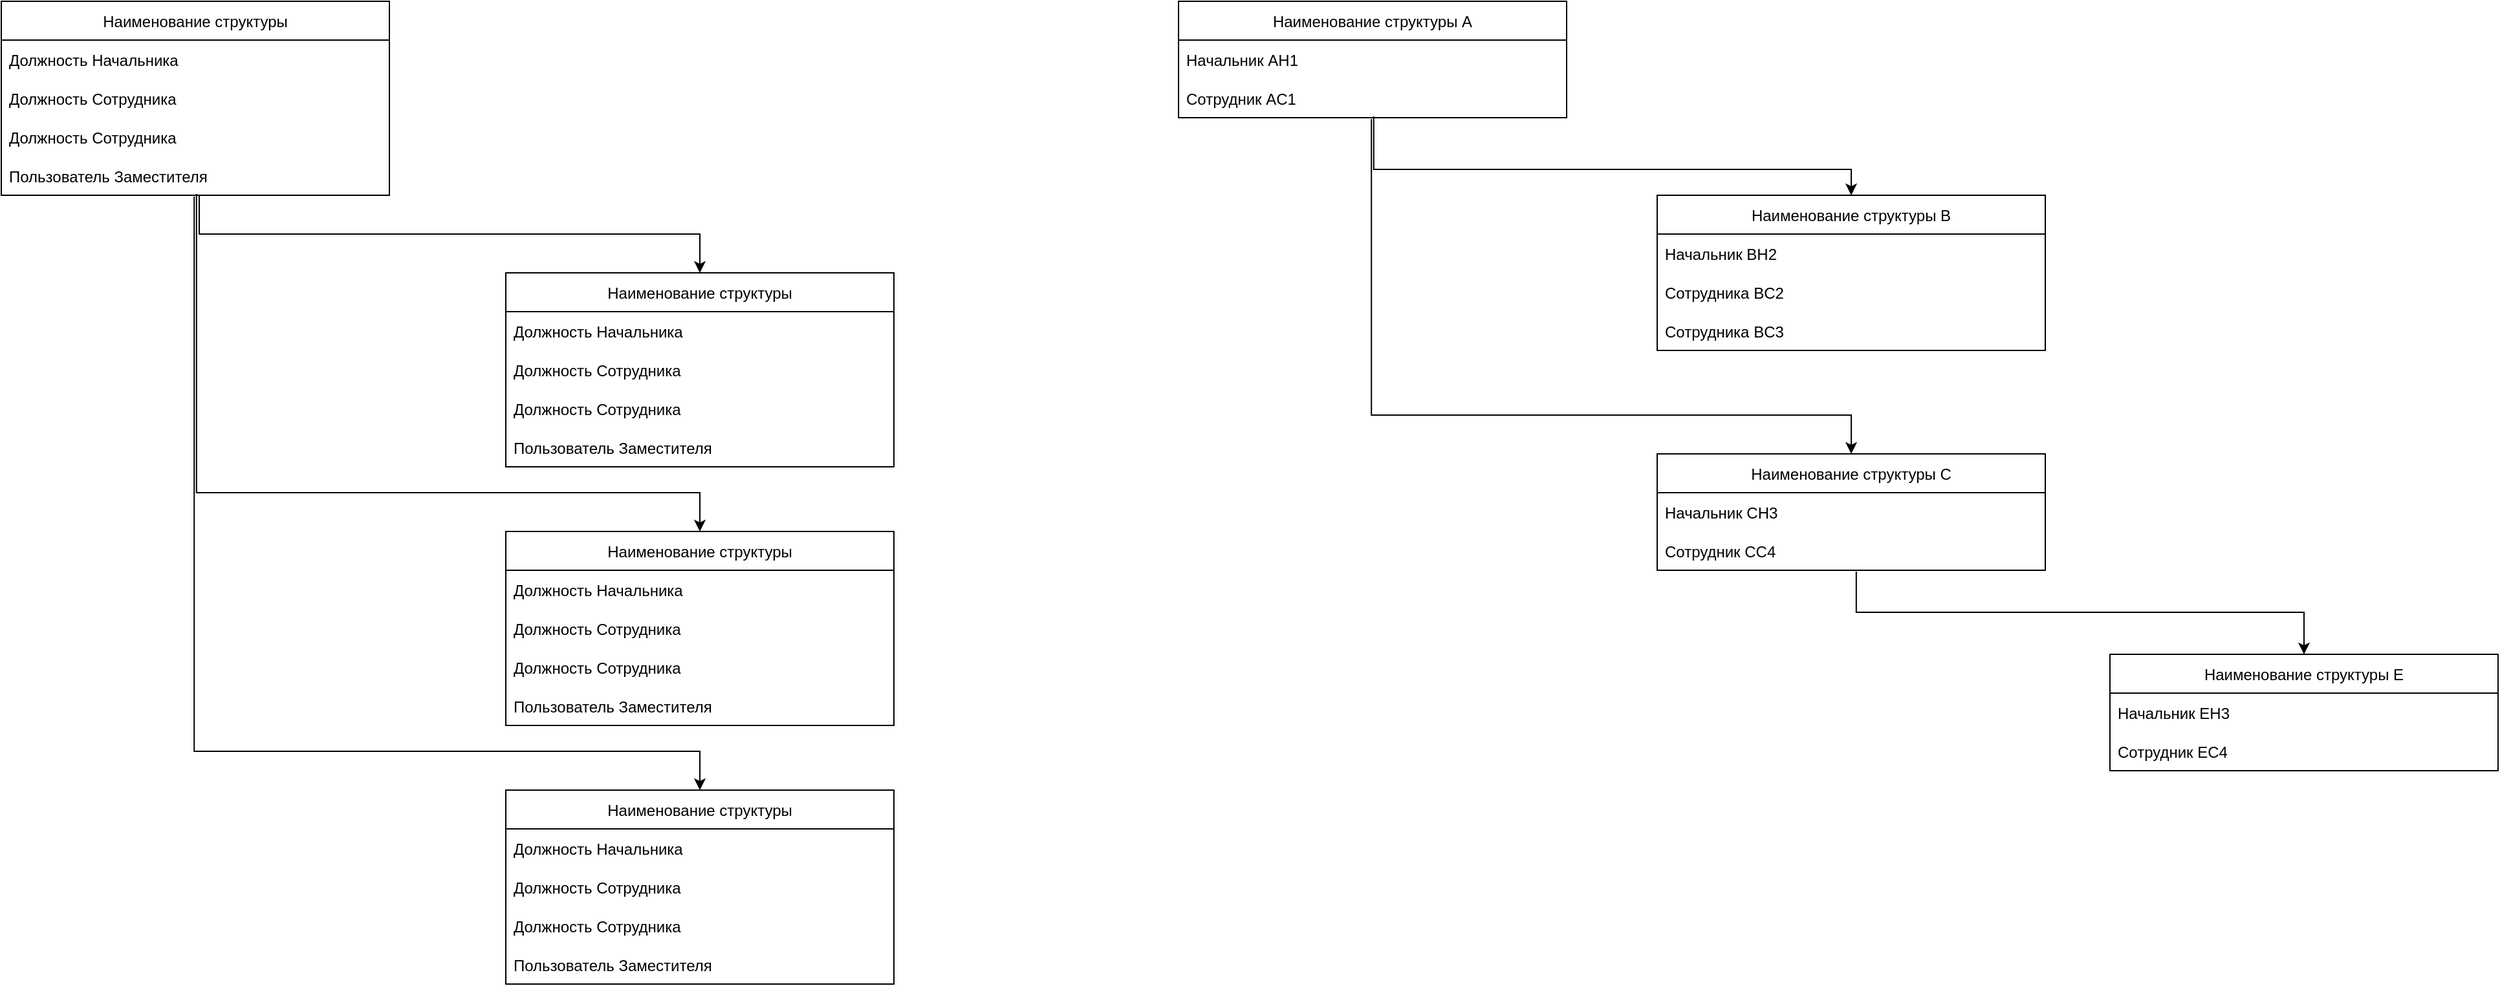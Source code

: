 <mxfile version="20.3.0" type="device"><diagram id="27fYtpjTrcPmma2eI2rC" name="Страница 1"><mxGraphModel dx="1422" dy="865" grid="1" gridSize="10" guides="1" tooltips="1" connect="1" arrows="1" fold="1" page="1" pageScale="1" pageWidth="827" pageHeight="1169" math="0" shadow="0"><root><mxCell id="0"/><mxCell id="1" parent="0"/><mxCell id="kLDqjZZ8L6Yk8MPRZLXn-22" style="edgeStyle=orthogonalEdgeStyle;rounded=0;orthogonalLoop=1;jettySize=auto;html=1;exitX=0.51;exitY=1;exitDx=0;exitDy=0;entryX=0.5;entryY=0;entryDx=0;entryDy=0;exitPerimeter=0;" parent="1" source="kLDqjZZ8L6Yk8MPRZLXn-6" target="kLDqjZZ8L6Yk8MPRZLXn-7" edge="1"><mxGeometry relative="1" as="geometry"/></mxCell><mxCell id="kLDqjZZ8L6Yk8MPRZLXn-2" value="Наименование структуры" style="swimlane;fontStyle=0;childLayout=stackLayout;horizontal=1;startSize=30;horizontalStack=0;resizeParent=1;resizeParentMax=0;resizeLast=0;collapsible=1;marginBottom=0;" parent="1" vertex="1"><mxGeometry x="10" y="80" width="300" height="150" as="geometry"/></mxCell><mxCell id="kLDqjZZ8L6Yk8MPRZLXn-3" value="Должность Начальника" style="text;strokeColor=none;fillColor=none;align=left;verticalAlign=middle;spacingLeft=4;spacingRight=4;overflow=hidden;points=[[0,0.5],[1,0.5]];portConstraint=eastwest;rotatable=0;" parent="kLDqjZZ8L6Yk8MPRZLXn-2" vertex="1"><mxGeometry y="30" width="300" height="30" as="geometry"/></mxCell><mxCell id="kLDqjZZ8L6Yk8MPRZLXn-4" value="Должность Сотрудника" style="text;strokeColor=none;fillColor=none;align=left;verticalAlign=middle;spacingLeft=4;spacingRight=4;overflow=hidden;points=[[0,0.5],[1,0.5]];portConstraint=eastwest;rotatable=0;" parent="kLDqjZZ8L6Yk8MPRZLXn-2" vertex="1"><mxGeometry y="60" width="300" height="30" as="geometry"/></mxCell><mxCell id="kLDqjZZ8L6Yk8MPRZLXn-5" value="Должность Сотрудника" style="text;strokeColor=none;fillColor=none;align=left;verticalAlign=middle;spacingLeft=4;spacingRight=4;overflow=hidden;points=[[0,0.5],[1,0.5]];portConstraint=eastwest;rotatable=0;" parent="kLDqjZZ8L6Yk8MPRZLXn-2" vertex="1"><mxGeometry y="90" width="300" height="30" as="geometry"/></mxCell><mxCell id="kLDqjZZ8L6Yk8MPRZLXn-6" value="Пользователь Заместителя" style="text;strokeColor=none;fillColor=none;align=left;verticalAlign=middle;spacingLeft=4;spacingRight=4;overflow=hidden;points=[[0,0.5],[1,0.5]];portConstraint=eastwest;rotatable=0;" parent="kLDqjZZ8L6Yk8MPRZLXn-2" vertex="1"><mxGeometry y="120" width="300" height="30" as="geometry"/></mxCell><mxCell id="kLDqjZZ8L6Yk8MPRZLXn-7" value="Наименование структуры" style="swimlane;fontStyle=0;childLayout=stackLayout;horizontal=1;startSize=30;horizontalStack=0;resizeParent=1;resizeParentMax=0;resizeLast=0;collapsible=1;marginBottom=0;" parent="1" vertex="1"><mxGeometry x="400" y="290" width="300" height="150" as="geometry"/></mxCell><mxCell id="kLDqjZZ8L6Yk8MPRZLXn-8" value="Должность Начальника" style="text;strokeColor=none;fillColor=none;align=left;verticalAlign=middle;spacingLeft=4;spacingRight=4;overflow=hidden;points=[[0,0.5],[1,0.5]];portConstraint=eastwest;rotatable=0;" parent="kLDqjZZ8L6Yk8MPRZLXn-7" vertex="1"><mxGeometry y="30" width="300" height="30" as="geometry"/></mxCell><mxCell id="kLDqjZZ8L6Yk8MPRZLXn-9" value="Должность Сотрудника" style="text;strokeColor=none;fillColor=none;align=left;verticalAlign=middle;spacingLeft=4;spacingRight=4;overflow=hidden;points=[[0,0.5],[1,0.5]];portConstraint=eastwest;rotatable=0;" parent="kLDqjZZ8L6Yk8MPRZLXn-7" vertex="1"><mxGeometry y="60" width="300" height="30" as="geometry"/></mxCell><mxCell id="kLDqjZZ8L6Yk8MPRZLXn-10" value="Должность Сотрудника" style="text;strokeColor=none;fillColor=none;align=left;verticalAlign=middle;spacingLeft=4;spacingRight=4;overflow=hidden;points=[[0,0.5],[1,0.5]];portConstraint=eastwest;rotatable=0;" parent="kLDqjZZ8L6Yk8MPRZLXn-7" vertex="1"><mxGeometry y="90" width="300" height="30" as="geometry"/></mxCell><mxCell id="kLDqjZZ8L6Yk8MPRZLXn-11" value="Пользователь Заместителя" style="text;strokeColor=none;fillColor=none;align=left;verticalAlign=middle;spacingLeft=4;spacingRight=4;overflow=hidden;points=[[0,0.5],[1,0.5]];portConstraint=eastwest;rotatable=0;" parent="kLDqjZZ8L6Yk8MPRZLXn-7" vertex="1"><mxGeometry y="120" width="300" height="30" as="geometry"/></mxCell><mxCell id="kLDqjZZ8L6Yk8MPRZLXn-12" value="Наименование структуры" style="swimlane;fontStyle=0;childLayout=stackLayout;horizontal=1;startSize=30;horizontalStack=0;resizeParent=1;resizeParentMax=0;resizeLast=0;collapsible=1;marginBottom=0;" parent="1" vertex="1"><mxGeometry x="400" y="490" width="300" height="150" as="geometry"/></mxCell><mxCell id="kLDqjZZ8L6Yk8MPRZLXn-13" value="Должность Начальника" style="text;strokeColor=none;fillColor=none;align=left;verticalAlign=middle;spacingLeft=4;spacingRight=4;overflow=hidden;points=[[0,0.5],[1,0.5]];portConstraint=eastwest;rotatable=0;" parent="kLDqjZZ8L6Yk8MPRZLXn-12" vertex="1"><mxGeometry y="30" width="300" height="30" as="geometry"/></mxCell><mxCell id="kLDqjZZ8L6Yk8MPRZLXn-14" value="Должность Сотрудника" style="text;strokeColor=none;fillColor=none;align=left;verticalAlign=middle;spacingLeft=4;spacingRight=4;overflow=hidden;points=[[0,0.5],[1,0.5]];portConstraint=eastwest;rotatable=0;" parent="kLDqjZZ8L6Yk8MPRZLXn-12" vertex="1"><mxGeometry y="60" width="300" height="30" as="geometry"/></mxCell><mxCell id="kLDqjZZ8L6Yk8MPRZLXn-15" value="Должность Сотрудника" style="text;strokeColor=none;fillColor=none;align=left;verticalAlign=middle;spacingLeft=4;spacingRight=4;overflow=hidden;points=[[0,0.5],[1,0.5]];portConstraint=eastwest;rotatable=0;" parent="kLDqjZZ8L6Yk8MPRZLXn-12" vertex="1"><mxGeometry y="90" width="300" height="30" as="geometry"/></mxCell><mxCell id="kLDqjZZ8L6Yk8MPRZLXn-16" value="Пользователь Заместителя" style="text;strokeColor=none;fillColor=none;align=left;verticalAlign=middle;spacingLeft=4;spacingRight=4;overflow=hidden;points=[[0,0.5],[1,0.5]];portConstraint=eastwest;rotatable=0;" parent="kLDqjZZ8L6Yk8MPRZLXn-12" vertex="1"><mxGeometry y="120" width="300" height="30" as="geometry"/></mxCell><mxCell id="kLDqjZZ8L6Yk8MPRZLXn-17" value="Наименование структуры" style="swimlane;fontStyle=0;childLayout=stackLayout;horizontal=1;startSize=30;horizontalStack=0;resizeParent=1;resizeParentMax=0;resizeLast=0;collapsible=1;marginBottom=0;" parent="1" vertex="1"><mxGeometry x="400" y="690" width="300" height="150" as="geometry"/></mxCell><mxCell id="kLDqjZZ8L6Yk8MPRZLXn-18" value="Должность Начальника" style="text;strokeColor=none;fillColor=none;align=left;verticalAlign=middle;spacingLeft=4;spacingRight=4;overflow=hidden;points=[[0,0.5],[1,0.5]];portConstraint=eastwest;rotatable=0;" parent="kLDqjZZ8L6Yk8MPRZLXn-17" vertex="1"><mxGeometry y="30" width="300" height="30" as="geometry"/></mxCell><mxCell id="kLDqjZZ8L6Yk8MPRZLXn-19" value="Должность Сотрудника" style="text;strokeColor=none;fillColor=none;align=left;verticalAlign=middle;spacingLeft=4;spacingRight=4;overflow=hidden;points=[[0,0.5],[1,0.5]];portConstraint=eastwest;rotatable=0;" parent="kLDqjZZ8L6Yk8MPRZLXn-17" vertex="1"><mxGeometry y="60" width="300" height="30" as="geometry"/></mxCell><mxCell id="kLDqjZZ8L6Yk8MPRZLXn-20" value="Должность Сотрудника" style="text;strokeColor=none;fillColor=none;align=left;verticalAlign=middle;spacingLeft=4;spacingRight=4;overflow=hidden;points=[[0,0.5],[1,0.5]];portConstraint=eastwest;rotatable=0;" parent="kLDqjZZ8L6Yk8MPRZLXn-17" vertex="1"><mxGeometry y="90" width="300" height="30" as="geometry"/></mxCell><mxCell id="kLDqjZZ8L6Yk8MPRZLXn-21" value="Пользователь Заместителя" style="text;strokeColor=none;fillColor=none;align=left;verticalAlign=middle;spacingLeft=4;spacingRight=4;overflow=hidden;points=[[0,0.5],[1,0.5]];portConstraint=eastwest;rotatable=0;" parent="kLDqjZZ8L6Yk8MPRZLXn-17" vertex="1"><mxGeometry y="120" width="300" height="30" as="geometry"/></mxCell><mxCell id="kLDqjZZ8L6Yk8MPRZLXn-23" style="edgeStyle=orthogonalEdgeStyle;rounded=0;orthogonalLoop=1;jettySize=auto;html=1;exitX=0.503;exitY=0.967;exitDx=0;exitDy=0;entryX=0.5;entryY=0;entryDx=0;entryDy=0;exitPerimeter=0;" parent="1" source="kLDqjZZ8L6Yk8MPRZLXn-6" target="kLDqjZZ8L6Yk8MPRZLXn-12" edge="1"><mxGeometry relative="1" as="geometry"><mxPoint x="173" y="240" as="sourcePoint"/><mxPoint x="560" y="300" as="targetPoint"/><Array as="points"><mxPoint x="161" y="460"/><mxPoint x="550" y="460"/></Array></mxGeometry></mxCell><mxCell id="kLDqjZZ8L6Yk8MPRZLXn-24" style="edgeStyle=orthogonalEdgeStyle;rounded=0;orthogonalLoop=1;jettySize=auto;html=1;exitX=0.497;exitY=1.033;exitDx=0;exitDy=0;entryX=0.5;entryY=0;entryDx=0;entryDy=0;exitPerimeter=0;" parent="1" source="kLDqjZZ8L6Yk8MPRZLXn-6" target="kLDqjZZ8L6Yk8MPRZLXn-17" edge="1"><mxGeometry relative="1" as="geometry"><mxPoint x="173" y="240" as="sourcePoint"/><mxPoint x="560" y="300" as="targetPoint"/><Array as="points"><mxPoint x="159" y="660"/><mxPoint x="550" y="660"/></Array></mxGeometry></mxCell><mxCell id="kLDqjZZ8L6Yk8MPRZLXn-26" value="Наименование структуры A" style="swimlane;fontStyle=0;childLayout=stackLayout;horizontal=1;startSize=30;horizontalStack=0;resizeParent=1;resizeParentMax=0;resizeLast=0;collapsible=1;marginBottom=0;" parent="1" vertex="1"><mxGeometry x="920" y="80" width="300" height="90" as="geometry"/></mxCell><mxCell id="kLDqjZZ8L6Yk8MPRZLXn-27" value="Начальник AН1" style="text;strokeColor=none;fillColor=none;align=left;verticalAlign=middle;spacingLeft=4;spacingRight=4;overflow=hidden;points=[[0,0.5],[1,0.5]];portConstraint=eastwest;rotatable=0;" parent="kLDqjZZ8L6Yk8MPRZLXn-26" vertex="1"><mxGeometry y="30" width="300" height="30" as="geometry"/></mxCell><mxCell id="kLDqjZZ8L6Yk8MPRZLXn-30" value="Сотрудник AС1" style="text;strokeColor=none;fillColor=none;align=left;verticalAlign=middle;spacingLeft=4;spacingRight=4;overflow=hidden;points=[[0,0.5],[1,0.5]];portConstraint=eastwest;rotatable=0;" parent="kLDqjZZ8L6Yk8MPRZLXn-26" vertex="1"><mxGeometry y="60" width="300" height="30" as="geometry"/></mxCell><mxCell id="kLDqjZZ8L6Yk8MPRZLXn-36" value="Наименование структуры B" style="swimlane;fontStyle=0;childLayout=stackLayout;horizontal=1;startSize=30;horizontalStack=0;resizeParent=1;resizeParentMax=0;resizeLast=0;collapsible=1;marginBottom=0;" parent="1" vertex="1"><mxGeometry x="1290" y="230" width="300" height="120" as="geometry"/></mxCell><mxCell id="kLDqjZZ8L6Yk8MPRZLXn-37" value="Начальник BН2" style="text;strokeColor=none;fillColor=none;align=left;verticalAlign=middle;spacingLeft=4;spacingRight=4;overflow=hidden;points=[[0,0.5],[1,0.5]];portConstraint=eastwest;rotatable=0;" parent="kLDqjZZ8L6Yk8MPRZLXn-36" vertex="1"><mxGeometry y="30" width="300" height="30" as="geometry"/></mxCell><mxCell id="kLDqjZZ8L6Yk8MPRZLXn-38" value="Сотрудника BC2" style="text;strokeColor=none;fillColor=none;align=left;verticalAlign=middle;spacingLeft=4;spacingRight=4;overflow=hidden;points=[[0,0.5],[1,0.5]];portConstraint=eastwest;rotatable=0;" parent="kLDqjZZ8L6Yk8MPRZLXn-36" vertex="1"><mxGeometry y="60" width="300" height="30" as="geometry"/></mxCell><mxCell id="kLDqjZZ8L6Yk8MPRZLXn-49" value="Сотрудника BC3" style="text;strokeColor=none;fillColor=none;align=left;verticalAlign=middle;spacingLeft=4;spacingRight=4;overflow=hidden;points=[[0,0.5],[1,0.5]];portConstraint=eastwest;rotatable=0;" parent="kLDqjZZ8L6Yk8MPRZLXn-36" vertex="1"><mxGeometry y="90" width="300" height="30" as="geometry"/></mxCell><mxCell id="kLDqjZZ8L6Yk8MPRZLXn-41" value="Наименование структуры C" style="swimlane;fontStyle=0;childLayout=stackLayout;horizontal=1;startSize=30;horizontalStack=0;resizeParent=1;resizeParentMax=0;resizeLast=0;collapsible=1;marginBottom=0;" parent="1" vertex="1"><mxGeometry x="1290" y="430" width="300" height="90" as="geometry"/></mxCell><mxCell id="kLDqjZZ8L6Yk8MPRZLXn-42" value="Начальник CH3" style="text;strokeColor=none;fillColor=none;align=left;verticalAlign=middle;spacingLeft=4;spacingRight=4;overflow=hidden;points=[[0,0.5],[1,0.5]];portConstraint=eastwest;rotatable=0;" parent="kLDqjZZ8L6Yk8MPRZLXn-41" vertex="1"><mxGeometry y="30" width="300" height="30" as="geometry"/></mxCell><mxCell id="kLDqjZZ8L6Yk8MPRZLXn-43" value="Сотрудник CC4" style="text;strokeColor=none;fillColor=none;align=left;verticalAlign=middle;spacingLeft=4;spacingRight=4;overflow=hidden;points=[[0,0.5],[1,0.5]];portConstraint=eastwest;rotatable=0;" parent="kLDqjZZ8L6Yk8MPRZLXn-41" vertex="1"><mxGeometry y="60" width="300" height="30" as="geometry"/></mxCell><mxCell id="kLDqjZZ8L6Yk8MPRZLXn-46" style="edgeStyle=orthogonalEdgeStyle;rounded=0;orthogonalLoop=1;jettySize=auto;html=1;exitX=0.503;exitY=0.967;exitDx=0;exitDy=0;entryX=0.5;entryY=0;entryDx=0;entryDy=0;exitPerimeter=0;" parent="1" source="kLDqjZZ8L6Yk8MPRZLXn-30" target="kLDqjZZ8L6Yk8MPRZLXn-36" edge="1"><mxGeometry relative="1" as="geometry"><mxPoint x="1083" y="240" as="sourcePoint"/><mxPoint x="1470" y="300" as="targetPoint"/><Array as="points"><mxPoint x="1071" y="210"/><mxPoint x="1440" y="210"/></Array></mxGeometry></mxCell><mxCell id="kLDqjZZ8L6Yk8MPRZLXn-47" style="edgeStyle=orthogonalEdgeStyle;rounded=0;orthogonalLoop=1;jettySize=auto;html=1;exitX=0.497;exitY=1.033;exitDx=0;exitDy=0;entryX=0.5;entryY=0;entryDx=0;entryDy=0;exitPerimeter=0;" parent="1" source="kLDqjZZ8L6Yk8MPRZLXn-30" target="kLDqjZZ8L6Yk8MPRZLXn-41" edge="1"><mxGeometry relative="1" as="geometry"><mxPoint x="1083" y="240" as="sourcePoint"/><mxPoint x="1470" y="300" as="targetPoint"/><Array as="points"><mxPoint x="1069" y="400"/><mxPoint x="1440" y="400"/></Array></mxGeometry></mxCell><mxCell id="QpU3sBx00rteFU3hMgq4-4" style="edgeStyle=orthogonalEdgeStyle;rounded=0;orthogonalLoop=1;jettySize=auto;html=1;exitX=0.5;exitY=0;exitDx=0;exitDy=0;entryX=0.513;entryY=1.033;entryDx=0;entryDy=0;entryPerimeter=0;startArrow=classic;startFill=1;endArrow=none;endFill=0;" edge="1" parent="1" source="QpU3sBx00rteFU3hMgq4-1" target="kLDqjZZ8L6Yk8MPRZLXn-43"><mxGeometry relative="1" as="geometry"/></mxCell><mxCell id="QpU3sBx00rteFU3hMgq4-1" value="Наименование структуры E" style="swimlane;fontStyle=0;childLayout=stackLayout;horizontal=1;startSize=30;horizontalStack=0;resizeParent=1;resizeParentMax=0;resizeLast=0;collapsible=1;marginBottom=0;" vertex="1" parent="1"><mxGeometry x="1640" y="585" width="300" height="90" as="geometry"/></mxCell><mxCell id="QpU3sBx00rteFU3hMgq4-2" value="Начальник EH3" style="text;strokeColor=none;fillColor=none;align=left;verticalAlign=middle;spacingLeft=4;spacingRight=4;overflow=hidden;points=[[0,0.5],[1,0.5]];portConstraint=eastwest;rotatable=0;" vertex="1" parent="QpU3sBx00rteFU3hMgq4-1"><mxGeometry y="30" width="300" height="30" as="geometry"/></mxCell><mxCell id="QpU3sBx00rteFU3hMgq4-3" value="Сотрудник EC4" style="text;strokeColor=none;fillColor=none;align=left;verticalAlign=middle;spacingLeft=4;spacingRight=4;overflow=hidden;points=[[0,0.5],[1,0.5]];portConstraint=eastwest;rotatable=0;" vertex="1" parent="QpU3sBx00rteFU3hMgq4-1"><mxGeometry y="60" width="300" height="30" as="geometry"/></mxCell></root></mxGraphModel></diagram></mxfile>